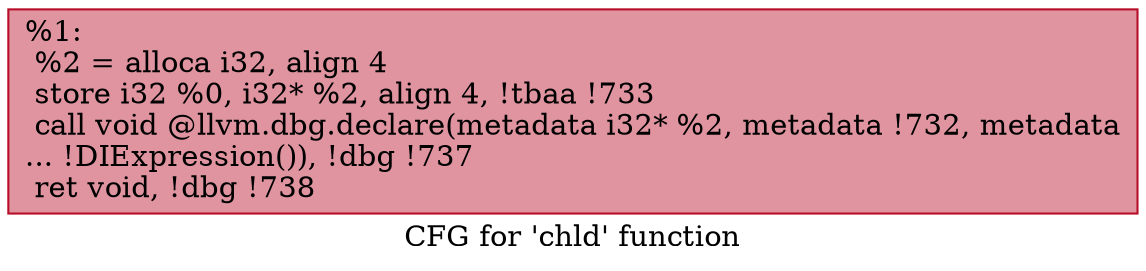 digraph "CFG for 'chld' function" {
	label="CFG for 'chld' function";

	Node0x971890 [shape=record,color="#b70d28ff", style=filled, fillcolor="#b70d2870",label="{%1:\l  %2 = alloca i32, align 4\l  store i32 %0, i32* %2, align 4, !tbaa !733\l  call void @llvm.dbg.declare(metadata i32* %2, metadata !732, metadata\l... !DIExpression()), !dbg !737\l  ret void, !dbg !738\l}"];
}

